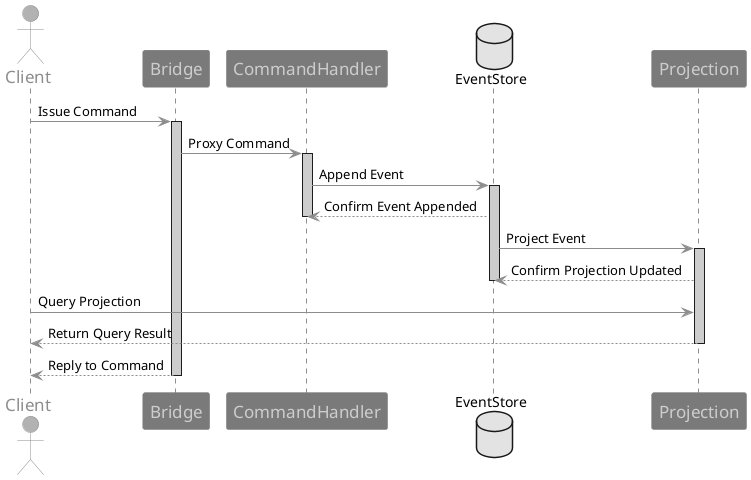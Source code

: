 @startuml

skinparam sequence {
    ArrowColor DeepSkyBlue
    ActorBorderColor DeepSkyBlue
    LifeLineBorderColor blue
    LifeLineBackgroundColor #A9DCDF
    ParticipantBorderColor DeepSkyBlue
    ParticipantBackgroundColor DodgerBlue
    ParticipantFontName Impact
    ParticipantFontSize 17
    ParticipantFontColor #A9DCDF
    ActorBackgroundColor aqua
    ActorFontColor DeepSkyBlue
    ActorFontSize 17
    ActorFontName Aapex
    NoteBackgroundColor wheat
    NoteBorderColor sienna
    NoteFontColor black
}
!define DEFAULT_MONO_FONT_SIZE 14

skinparam monochrome true

actor Client
participant Bridge
participant CommandHandler
database EventStore
participant Projection

Client -> Bridge: Issue Command
activate Bridge
Bridge -> CommandHandler: Proxy Command
activate CommandHandler
CommandHandler -> EventStore: Append Event
activate EventStore
EventStore --> CommandHandler: Confirm Event Appended
deactivate CommandHandler
EventStore -> Projection: Project Event
activate Projection
Projection --> EventStore: Confirm Projection Updated
deactivate EventStore
Client -> Projection: Query Projection
Projection --> Client: Return Query Result
deactivate Projection
Bridge --> Client: Reply to Command
deactivate Bridge

@enduml
